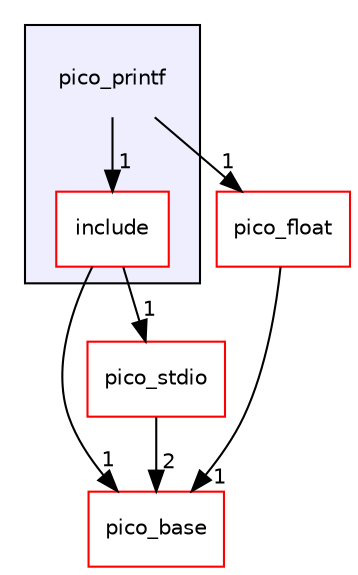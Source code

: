 digraph "pico_printf" {
  compound=true
  node [ fontsize="10", fontname="Helvetica"];
  edge [ labelfontsize="10", labelfontname="Helvetica"];
  subgraph clusterdir_5944465f310153f8c97447dab5b13816 {
    graph [ bgcolor="#eeeeff", pencolor="black", label="" URL="dir_5944465f310153f8c97447dab5b13816.html"];
    dir_5944465f310153f8c97447dab5b13816 [shape=plaintext label="pico_printf"];
    dir_346564ce5589ecd867b938270aaf3360 [shape=box label="include" color="red" fillcolor="white" style="filled" URL="dir_346564ce5589ecd867b938270aaf3360.html"];
  }
  dir_ee4ba4c32933fd9d1c9bce216e67756d [shape=box label="pico_base" fillcolor="white" style="filled" color="red" URL="dir_ee4ba4c32933fd9d1c9bce216e67756d.html"];
  dir_02c5349905c51d67906d2857d9ed3159 [shape=box label="pico_float" fillcolor="white" style="filled" color="red" URL="dir_02c5349905c51d67906d2857d9ed3159.html"];
  dir_8ce2dea2c70b96bce3071180a232ce85 [shape=box label="pico_stdio" fillcolor="white" style="filled" color="red" URL="dir_8ce2dea2c70b96bce3071180a232ce85.html"];
  dir_346564ce5589ecd867b938270aaf3360->dir_ee4ba4c32933fd9d1c9bce216e67756d [headlabel="1", labeldistance=1.5 headhref="dir_000176_000007.html"];
  dir_346564ce5589ecd867b938270aaf3360->dir_8ce2dea2c70b96bce3071180a232ce85 [headlabel="1", labeldistance=1.5 headhref="dir_000176_000184.html"];
  dir_02c5349905c51d67906d2857d9ed3159->dir_ee4ba4c32933fd9d1c9bce216e67756d [headlabel="1", labeldistance=1.5 headhref="dir_000150_000007.html"];
  dir_5944465f310153f8c97447dab5b13816->dir_346564ce5589ecd867b938270aaf3360 [headlabel="1", labeldistance=1.5 headhref="dir_000175_000176.html"];
  dir_5944465f310153f8c97447dab5b13816->dir_02c5349905c51d67906d2857d9ed3159 [headlabel="1", labeldistance=1.5 headhref="dir_000175_000150.html"];
  dir_8ce2dea2c70b96bce3071180a232ce85->dir_ee4ba4c32933fd9d1c9bce216e67756d [headlabel="2", labeldistance=1.5 headhref="dir_000184_000007.html"];
}
